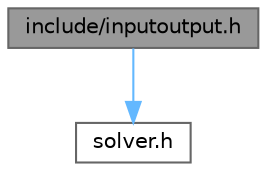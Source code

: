 digraph "include/inputoutput.h"
{
 // LATEX_PDF_SIZE
  bgcolor="transparent";
  edge [fontname=Helvetica,fontsize=10,labelfontname=Helvetica,labelfontsize=10];
  node [fontname=Helvetica,fontsize=10,shape=box,height=0.2,width=0.4];
  Node1 [id="Node000001",label="include/inputoutput.h",height=0.2,width=0.4,color="gray40", fillcolor="grey60", style="filled", fontcolor="black",tooltip="Содержит определения для ввода и вывода"];
  Node1 -> Node2 [id="edge1_Node000001_Node000002",color="steelblue1",style="solid",tooltip=" "];
  Node2 [id="Node000002",label="solver.h",height=0.2,width=0.4,color="grey40", fillcolor="white", style="filled",URL="$solver_8h.html",tooltip="Содержит определения для решения уравнений"];
}
